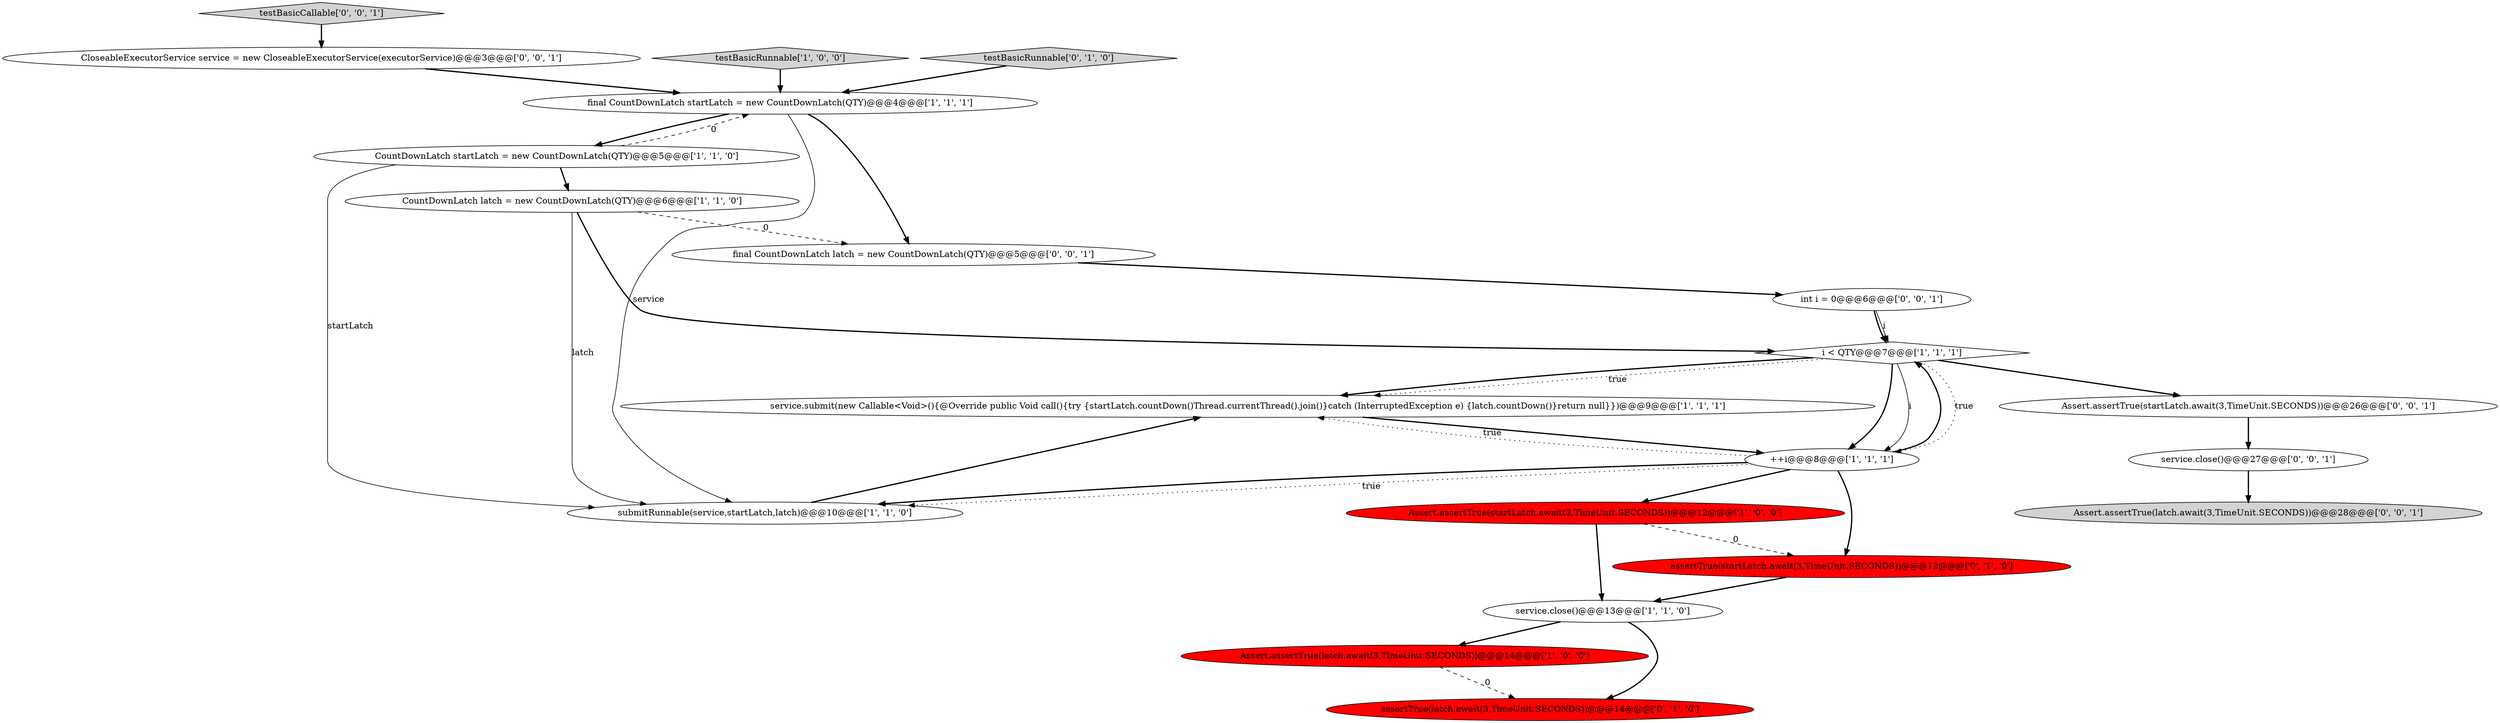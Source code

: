 digraph {
18 [style = filled, label = "CloseableExecutorService service = new CloseableExecutorService(executorService)@@@3@@@['0', '0', '1']", fillcolor = white, shape = ellipse image = "AAA0AAABBB3BBB"];
2 [style = filled, label = "CountDownLatch startLatch = new CountDownLatch(QTY)@@@5@@@['1', '1', '0']", fillcolor = white, shape = ellipse image = "AAA0AAABBB1BBB"];
0 [style = filled, label = "service.submit(new Callable<Void>(){@Override public Void call(){try {startLatch.countDown()Thread.currentThread().join()}catch (InterruptedException e) {latch.countDown()}return null}})@@@9@@@['1', '1', '1']", fillcolor = white, shape = ellipse image = "AAA0AAABBB1BBB"];
13 [style = filled, label = "assertTrue(latch.await(3,TimeUnit.SECONDS))@@@14@@@['0', '1', '0']", fillcolor = red, shape = ellipse image = "AAA1AAABBB2BBB"];
7 [style = filled, label = "final CountDownLatch startLatch = new CountDownLatch(QTY)@@@4@@@['1', '1', '1']", fillcolor = white, shape = ellipse image = "AAA0AAABBB1BBB"];
6 [style = filled, label = "Assert.assertTrue(startLatch.await(3,TimeUnit.SECONDS))@@@12@@@['1', '0', '0']", fillcolor = red, shape = ellipse image = "AAA1AAABBB1BBB"];
1 [style = filled, label = "testBasicRunnable['1', '0', '0']", fillcolor = lightgray, shape = diamond image = "AAA0AAABBB1BBB"];
15 [style = filled, label = "int i = 0@@@6@@@['0', '0', '1']", fillcolor = white, shape = ellipse image = "AAA0AAABBB3BBB"];
19 [style = filled, label = "service.close()@@@27@@@['0', '0', '1']", fillcolor = white, shape = ellipse image = "AAA0AAABBB3BBB"];
5 [style = filled, label = "Assert.assertTrue(latch.await(3,TimeUnit.SECONDS))@@@14@@@['1', '0', '0']", fillcolor = red, shape = ellipse image = "AAA1AAABBB1BBB"];
16 [style = filled, label = "testBasicCallable['0', '0', '1']", fillcolor = lightgray, shape = diamond image = "AAA0AAABBB3BBB"];
8 [style = filled, label = "++i@@@8@@@['1', '1', '1']", fillcolor = white, shape = ellipse image = "AAA0AAABBB1BBB"];
20 [style = filled, label = "final CountDownLatch latch = new CountDownLatch(QTY)@@@5@@@['0', '0', '1']", fillcolor = white, shape = ellipse image = "AAA0AAABBB3BBB"];
11 [style = filled, label = "assertTrue(startLatch.await(3,TimeUnit.SECONDS))@@@12@@@['0', '1', '0']", fillcolor = red, shape = ellipse image = "AAA1AAABBB2BBB"];
4 [style = filled, label = "submitRunnable(service,startLatch,latch)@@@10@@@['1', '1', '0']", fillcolor = white, shape = ellipse image = "AAA0AAABBB1BBB"];
3 [style = filled, label = "CountDownLatch latch = new CountDownLatch(QTY)@@@6@@@['1', '1', '0']", fillcolor = white, shape = ellipse image = "AAA0AAABBB1BBB"];
9 [style = filled, label = "service.close()@@@13@@@['1', '1', '0']", fillcolor = white, shape = ellipse image = "AAA0AAABBB1BBB"];
17 [style = filled, label = "Assert.assertTrue(startLatch.await(3,TimeUnit.SECONDS))@@@26@@@['0', '0', '1']", fillcolor = white, shape = ellipse image = "AAA0AAABBB3BBB"];
12 [style = filled, label = "testBasicRunnable['0', '1', '0']", fillcolor = lightgray, shape = diamond image = "AAA0AAABBB2BBB"];
10 [style = filled, label = "i < QTY@@@7@@@['1', '1', '1']", fillcolor = white, shape = diamond image = "AAA0AAABBB1BBB"];
14 [style = filled, label = "Assert.assertTrue(latch.await(3,TimeUnit.SECONDS))@@@28@@@['0', '0', '1']", fillcolor = lightgray, shape = ellipse image = "AAA0AAABBB3BBB"];
5->13 [style = dashed, label="0"];
8->10 [style = bold, label=""];
10->8 [style = dotted, label="true"];
15->10 [style = bold, label=""];
16->18 [style = bold, label=""];
7->4 [style = solid, label="service"];
10->8 [style = solid, label="i"];
2->4 [style = solid, label="startLatch"];
2->3 [style = bold, label=""];
6->11 [style = dashed, label="0"];
8->6 [style = bold, label=""];
10->17 [style = bold, label=""];
7->20 [style = bold, label=""];
2->7 [style = dashed, label="0"];
11->9 [style = bold, label=""];
1->7 [style = bold, label=""];
17->19 [style = bold, label=""];
12->7 [style = bold, label=""];
8->4 [style = dotted, label="true"];
4->0 [style = bold, label=""];
3->10 [style = bold, label=""];
19->14 [style = bold, label=""];
3->4 [style = solid, label="latch"];
10->8 [style = bold, label=""];
7->2 [style = bold, label=""];
10->0 [style = bold, label=""];
3->20 [style = dashed, label="0"];
0->8 [style = bold, label=""];
9->5 [style = bold, label=""];
10->0 [style = dotted, label="true"];
8->0 [style = dotted, label="true"];
8->4 [style = bold, label=""];
6->9 [style = bold, label=""];
18->7 [style = bold, label=""];
8->11 [style = bold, label=""];
20->15 [style = bold, label=""];
15->10 [style = solid, label="i"];
9->13 [style = bold, label=""];
}
